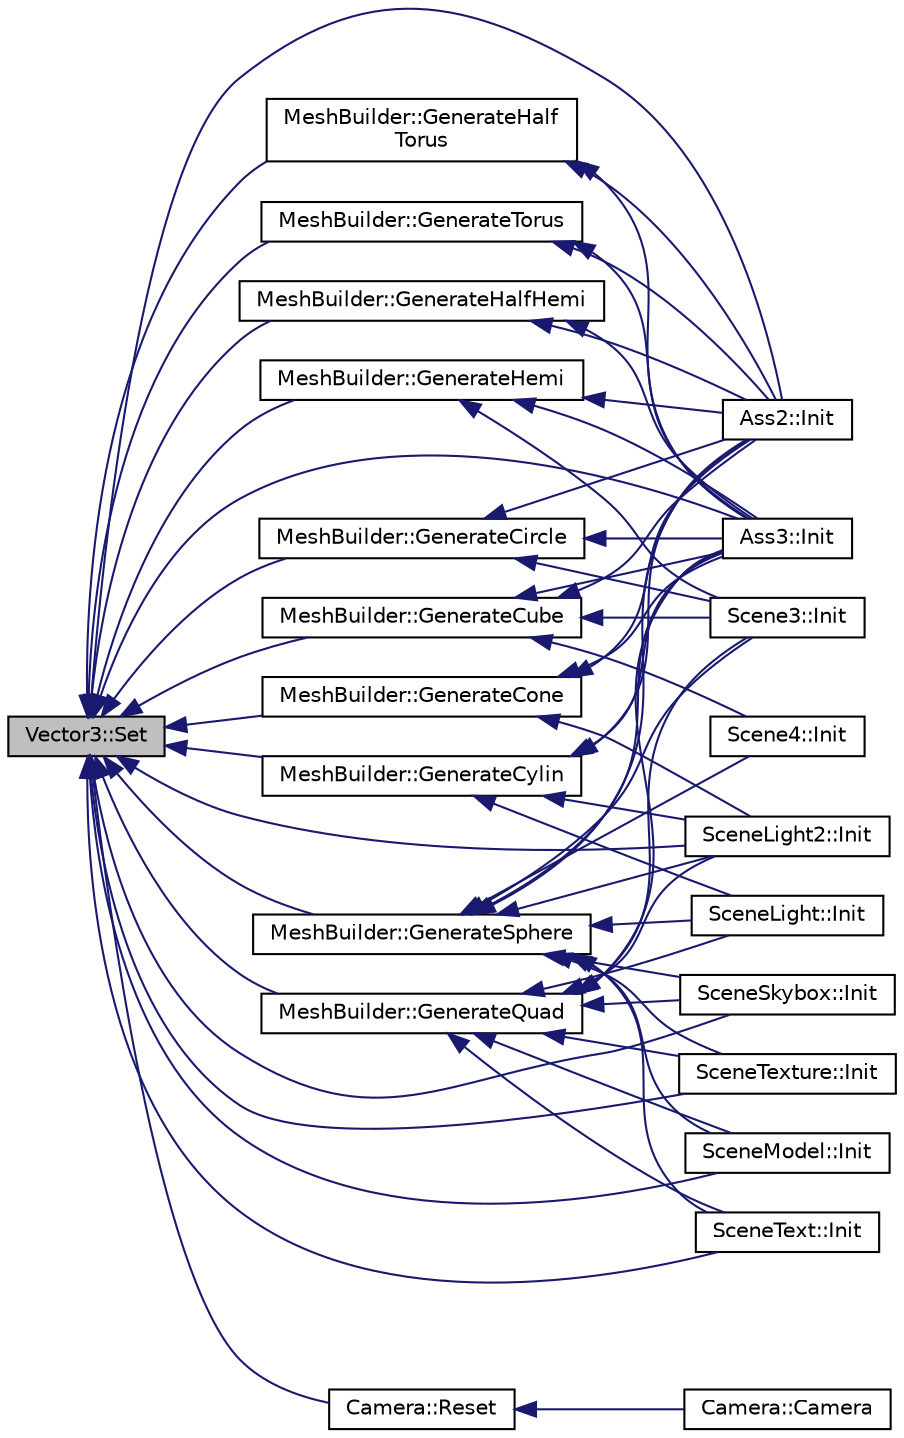 digraph "Vector3::Set"
{
  bgcolor="transparent";
  edge [fontname="Helvetica",fontsize="10",labelfontname="Helvetica",labelfontsize="10"];
  node [fontname="Helvetica",fontsize="10",shape=record];
  rankdir="LR";
  Node1 [label="Vector3::Set",height=0.2,width=0.4,color="black", fillcolor="grey75", style="filled", fontcolor="black"];
  Node1 -> Node2 [dir="back",color="midnightblue",fontsize="10",style="solid",fontname="Helvetica"];
  Node2 [label="MeshBuilder::GenerateCircle",height=0.2,width=0.4,color="black",URL="$classMeshBuilder.html#a7159eed1c0e58ad5f45f785796166ab4"];
  Node2 -> Node3 [dir="back",color="midnightblue",fontsize="10",style="solid",fontname="Helvetica"];
  Node3 [label="Scene3::Init",height=0.2,width=0.4,color="black",URL="$classScene3.html#ae0fa7e48f701d3761d8c6ca01a334feb"];
  Node2 -> Node4 [dir="back",color="midnightblue",fontsize="10",style="solid",fontname="Helvetica"];
  Node4 [label="Ass2::Init",height=0.2,width=0.4,color="black",URL="$classAss2.html#a978cbbfe000d9cc3582e8b958856e6d0"];
  Node2 -> Node5 [dir="back",color="midnightblue",fontsize="10",style="solid",fontname="Helvetica"];
  Node5 [label="Ass3::Init",height=0.2,width=0.4,color="black",URL="$classAss3.html#a3e25cf5b32c24d3be834cb034eca9b34"];
  Node1 -> Node6 [dir="back",color="midnightblue",fontsize="10",style="solid",fontname="Helvetica"];
  Node6 [label="MeshBuilder::GenerateCone",height=0.2,width=0.4,color="black",URL="$classMeshBuilder.html#aa3d73313a182a699cf0c55a2855817dd"];
  Node6 -> Node7 [dir="back",color="midnightblue",fontsize="10",style="solid",fontname="Helvetica"];
  Node7 [label="SceneLight2::Init",height=0.2,width=0.4,color="black",URL="$classSceneLight2.html#acf5ae067a5c4e6b1b212711e12bac1fd"];
  Node6 -> Node4 [dir="back",color="midnightblue",fontsize="10",style="solid",fontname="Helvetica"];
  Node6 -> Node5 [dir="back",color="midnightblue",fontsize="10",style="solid",fontname="Helvetica"];
  Node1 -> Node8 [dir="back",color="midnightblue",fontsize="10",style="solid",fontname="Helvetica"];
  Node8 [label="MeshBuilder::GenerateCube",height=0.2,width=0.4,color="black",URL="$classMeshBuilder.html#a5e777328dc946f483beb5645d8f24c4a",tooltip="Generate the vertices of a cube; Use random color for each vertex Then generate the VBO/IBO and store..."];
  Node8 -> Node3 [dir="back",color="midnightblue",fontsize="10",style="solid",fontname="Helvetica"];
  Node8 -> Node9 [dir="back",color="midnightblue",fontsize="10",style="solid",fontname="Helvetica"];
  Node9 [label="Scene4::Init",height=0.2,width=0.4,color="black",URL="$classScene4.html#a3df44b08162c976706aa49ceef9e9f1a"];
  Node8 -> Node4 [dir="back",color="midnightblue",fontsize="10",style="solid",fontname="Helvetica"];
  Node8 -> Node5 [dir="back",color="midnightblue",fontsize="10",style="solid",fontname="Helvetica"];
  Node1 -> Node10 [dir="back",color="midnightblue",fontsize="10",style="solid",fontname="Helvetica"];
  Node10 [label="MeshBuilder::GenerateCylin",height=0.2,width=0.4,color="black",URL="$classMeshBuilder.html#ae27b82decd63d0d0e51ecb778bbd20f6"];
  Node10 -> Node11 [dir="back",color="midnightblue",fontsize="10",style="solid",fontname="Helvetica"];
  Node11 [label="SceneLight::Init",height=0.2,width=0.4,color="black",URL="$classSceneLight.html#a9efc7124efacb45a7cce730688bf20e9"];
  Node10 -> Node7 [dir="back",color="midnightblue",fontsize="10",style="solid",fontname="Helvetica"];
  Node10 -> Node4 [dir="back",color="midnightblue",fontsize="10",style="solid",fontname="Helvetica"];
  Node10 -> Node5 [dir="back",color="midnightblue",fontsize="10",style="solid",fontname="Helvetica"];
  Node1 -> Node12 [dir="back",color="midnightblue",fontsize="10",style="solid",fontname="Helvetica"];
  Node12 [label="MeshBuilder::GenerateHalfHemi",height=0.2,width=0.4,color="black",URL="$classMeshBuilder.html#a7f16aa9809e13f619862f7139c26d010"];
  Node12 -> Node4 [dir="back",color="midnightblue",fontsize="10",style="solid",fontname="Helvetica"];
  Node12 -> Node5 [dir="back",color="midnightblue",fontsize="10",style="solid",fontname="Helvetica"];
  Node1 -> Node13 [dir="back",color="midnightblue",fontsize="10",style="solid",fontname="Helvetica"];
  Node13 [label="MeshBuilder::GenerateHalf\lTorus",height=0.2,width=0.4,color="black",URL="$classMeshBuilder.html#a5942fd14f58736054c6da3ee034cc2b5"];
  Node13 -> Node4 [dir="back",color="midnightblue",fontsize="10",style="solid",fontname="Helvetica"];
  Node13 -> Node5 [dir="back",color="midnightblue",fontsize="10",style="solid",fontname="Helvetica"];
  Node1 -> Node14 [dir="back",color="midnightblue",fontsize="10",style="solid",fontname="Helvetica"];
  Node14 [label="MeshBuilder::GenerateHemi",height=0.2,width=0.4,color="black",URL="$classMeshBuilder.html#ac0a50135f33cb7d68840f4c57c07923d"];
  Node14 -> Node3 [dir="back",color="midnightblue",fontsize="10",style="solid",fontname="Helvetica"];
  Node14 -> Node4 [dir="back",color="midnightblue",fontsize="10",style="solid",fontname="Helvetica"];
  Node14 -> Node5 [dir="back",color="midnightblue",fontsize="10",style="solid",fontname="Helvetica"];
  Node1 -> Node15 [dir="back",color="midnightblue",fontsize="10",style="solid",fontname="Helvetica"];
  Node15 [label="MeshBuilder::GenerateQuad",height=0.2,width=0.4,color="black",URL="$classMeshBuilder.html#aa3751076aa9f74324d49a999a3c3fa55",tooltip="Generate the vertices of a quad; Use random color for each vertex Then generate the VBO/IBO and store..."];
  Node15 -> Node3 [dir="back",color="midnightblue",fontsize="10",style="solid",fontname="Helvetica"];
  Node15 -> Node11 [dir="back",color="midnightblue",fontsize="10",style="solid",fontname="Helvetica"];
  Node15 -> Node7 [dir="back",color="midnightblue",fontsize="10",style="solid",fontname="Helvetica"];
  Node15 -> Node16 [dir="back",color="midnightblue",fontsize="10",style="solid",fontname="Helvetica"];
  Node16 [label="SceneTexture::Init",height=0.2,width=0.4,color="black",URL="$classSceneTexture.html#a8499b9b84a1509327e29fa5f7899ec58"];
  Node15 -> Node17 [dir="back",color="midnightblue",fontsize="10",style="solid",fontname="Helvetica"];
  Node17 [label="SceneSkybox::Init",height=0.2,width=0.4,color="black",URL="$classSceneSkybox.html#a8ab6711b734d8616075eadc5ff3cab81"];
  Node15 -> Node18 [dir="back",color="midnightblue",fontsize="10",style="solid",fontname="Helvetica"];
  Node18 [label="SceneModel::Init",height=0.2,width=0.4,color="black",URL="$classSceneModel.html#ad40b429986aa1429a308c20acdd26e0f"];
  Node15 -> Node19 [dir="back",color="midnightblue",fontsize="10",style="solid",fontname="Helvetica"];
  Node19 [label="SceneText::Init",height=0.2,width=0.4,color="black",URL="$classSceneText.html#ac827b68f9b72397b91da9785efb096b8"];
  Node15 -> Node5 [dir="back",color="midnightblue",fontsize="10",style="solid",fontname="Helvetica"];
  Node1 -> Node20 [dir="back",color="midnightblue",fontsize="10",style="solid",fontname="Helvetica"];
  Node20 [label="MeshBuilder::GenerateSphere",height=0.2,width=0.4,color="black",URL="$classMeshBuilder.html#ad57247d585dac3161243ba582367c38f"];
  Node20 -> Node3 [dir="back",color="midnightblue",fontsize="10",style="solid",fontname="Helvetica"];
  Node20 -> Node9 [dir="back",color="midnightblue",fontsize="10",style="solid",fontname="Helvetica"];
  Node20 -> Node11 [dir="back",color="midnightblue",fontsize="10",style="solid",fontname="Helvetica"];
  Node20 -> Node7 [dir="back",color="midnightblue",fontsize="10",style="solid",fontname="Helvetica"];
  Node20 -> Node16 [dir="back",color="midnightblue",fontsize="10",style="solid",fontname="Helvetica"];
  Node20 -> Node17 [dir="back",color="midnightblue",fontsize="10",style="solid",fontname="Helvetica"];
  Node20 -> Node18 [dir="back",color="midnightblue",fontsize="10",style="solid",fontname="Helvetica"];
  Node20 -> Node19 [dir="back",color="midnightblue",fontsize="10",style="solid",fontname="Helvetica"];
  Node20 -> Node4 [dir="back",color="midnightblue",fontsize="10",style="solid",fontname="Helvetica"];
  Node20 -> Node5 [dir="back",color="midnightblue",fontsize="10",style="solid",fontname="Helvetica"];
  Node1 -> Node21 [dir="back",color="midnightblue",fontsize="10",style="solid",fontname="Helvetica"];
  Node21 [label="MeshBuilder::GenerateTorus",height=0.2,width=0.4,color="black",URL="$classMeshBuilder.html#ad2e28967c0c772fa32df30a49944891f"];
  Node21 -> Node4 [dir="back",color="midnightblue",fontsize="10",style="solid",fontname="Helvetica"];
  Node21 -> Node5 [dir="back",color="midnightblue",fontsize="10",style="solid",fontname="Helvetica"];
  Node1 -> Node7 [dir="back",color="midnightblue",fontsize="10",style="solid",fontname="Helvetica"];
  Node1 -> Node16 [dir="back",color="midnightblue",fontsize="10",style="solid",fontname="Helvetica"];
  Node1 -> Node17 [dir="back",color="midnightblue",fontsize="10",style="solid",fontname="Helvetica"];
  Node1 -> Node18 [dir="back",color="midnightblue",fontsize="10",style="solid",fontname="Helvetica"];
  Node1 -> Node19 [dir="back",color="midnightblue",fontsize="10",style="solid",fontname="Helvetica"];
  Node1 -> Node4 [dir="back",color="midnightblue",fontsize="10",style="solid",fontname="Helvetica"];
  Node1 -> Node5 [dir="back",color="midnightblue",fontsize="10",style="solid",fontname="Helvetica"];
  Node1 -> Node22 [dir="back",color="midnightblue",fontsize="10",style="solid",fontname="Helvetica"];
  Node22 [label="Camera::Reset",height=0.2,width=0.4,color="black",URL="$classCamera.html#aa46f58b32270a571ab56dde4caca46db"];
  Node22 -> Node23 [dir="back",color="midnightblue",fontsize="10",style="solid",fontname="Helvetica"];
  Node23 [label="Camera::Camera",height=0.2,width=0.4,color="black",URL="$classCamera.html#a01f94c3543f56ede7af49dc778f19331"];
}
